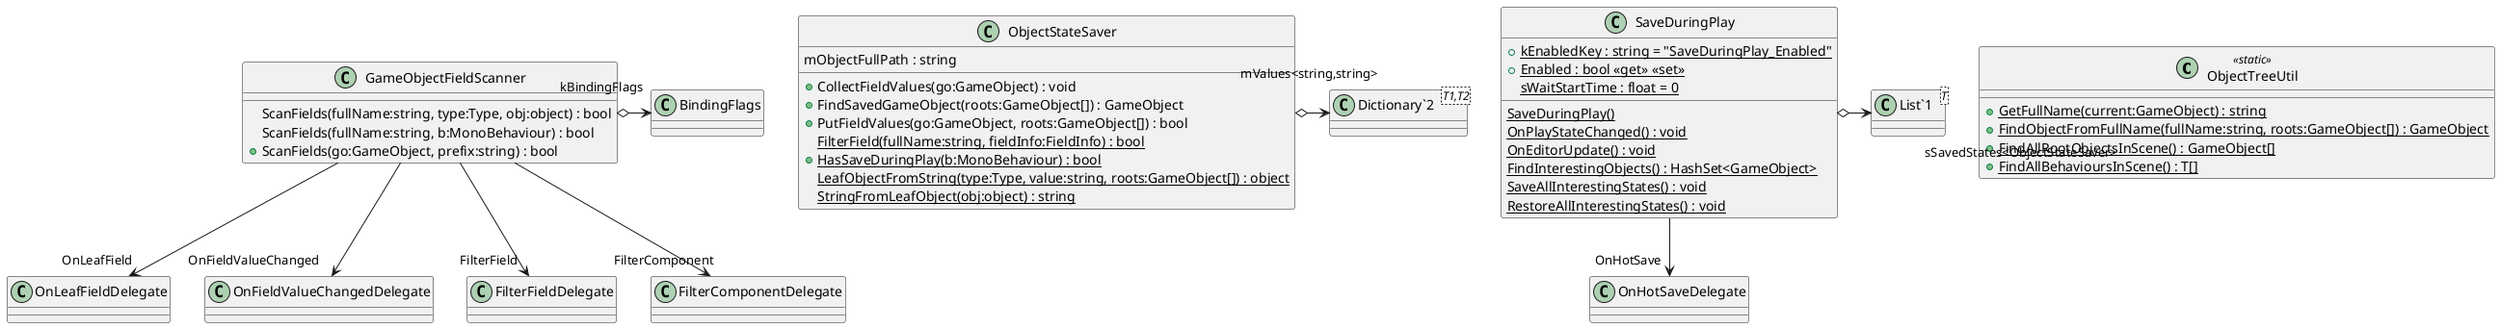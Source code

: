 @startuml
class ObjectTreeUtil <<static>> {
    + {static} GetFullName(current:GameObject) : string
    + {static} FindObjectFromFullName(fullName:string, roots:GameObject[]) : GameObject
    + {static} FindAllRootObjectsInScene() : GameObject[]
    + {static} FindAllBehavioursInScene() : T[]
}
class GameObjectFieldScanner {
    ScanFields(fullName:string, type:Type, obj:object) : bool
    ScanFields(fullName:string, b:MonoBehaviour) : bool
    + ScanFields(go:GameObject, prefix:string) : bool
}
class ObjectStateSaver {
    mObjectFullPath : string
    + CollectFieldValues(go:GameObject) : void
    + FindSavedGameObject(roots:GameObject[]) : GameObject
    + PutFieldValues(go:GameObject, roots:GameObject[]) : bool
    {static} FilterField(fullName:string, fieldInfo:FieldInfo) : bool
    + {static} HasSaveDuringPlay(b:MonoBehaviour) : bool
    {static} LeafObjectFromString(type:Type, value:string, roots:GameObject[]) : object
    {static} StringFromLeafObject(obj:object) : string
}
class SaveDuringPlay {
    + {static} kEnabledKey : string = "SaveDuringPlay_Enabled"
    + {static} Enabled : bool <<get>> <<set>>
    {static} SaveDuringPlay()
    {static} OnPlayStateChanged() : void
    {static} sWaitStartTime : float = 0
    {static} OnEditorUpdate() : void
    {static} FindInterestingObjects() : HashSet<GameObject>
    {static} SaveAllInterestingStates() : void
    {static} RestoreAllInterestingStates() : void
}
class "Dictionary`2"<T1,T2> {
}
class "List`1"<T> {
}
GameObjectFieldScanner --> "OnLeafField" OnLeafFieldDelegate
GameObjectFieldScanner --> "OnFieldValueChanged" OnFieldValueChangedDelegate
GameObjectFieldScanner --> "FilterField" FilterFieldDelegate
GameObjectFieldScanner --> "FilterComponent" FilterComponentDelegate
GameObjectFieldScanner o-> "kBindingFlags" BindingFlags
ObjectStateSaver o-> "mValues<string,string>" "Dictionary`2"
SaveDuringPlay --> "OnHotSave" OnHotSaveDelegate
SaveDuringPlay o-> "sSavedStates<ObjectStateSaver>" "List`1"
@enduml
